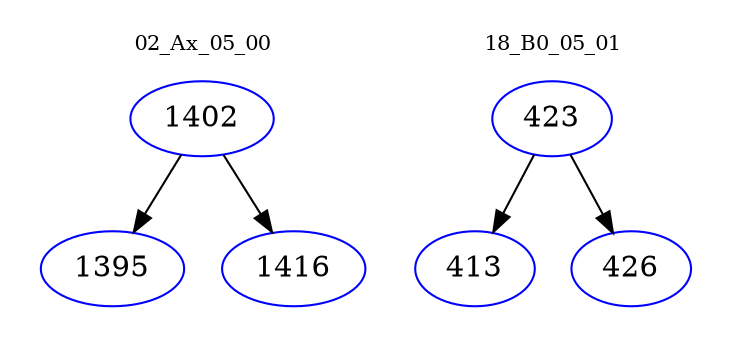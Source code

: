 digraph{
subgraph cluster_0 {
color = white
label = "02_Ax_05_00";
fontsize=10;
T0_1402 [label="1402", color="blue"]
T0_1402 -> T0_1395 [color="black"]
T0_1395 [label="1395", color="blue"]
T0_1402 -> T0_1416 [color="black"]
T0_1416 [label="1416", color="blue"]
}
subgraph cluster_1 {
color = white
label = "18_B0_05_01";
fontsize=10;
T1_423 [label="423", color="blue"]
T1_423 -> T1_413 [color="black"]
T1_413 [label="413", color="blue"]
T1_423 -> T1_426 [color="black"]
T1_426 [label="426", color="blue"]
}
}
